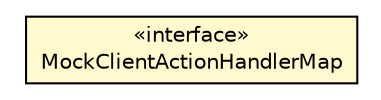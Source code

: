 #!/usr/local/bin/dot
#
# Class diagram 
# Generated by UMLGraph version R5_6-24-gf6e263 (http://www.umlgraph.org/)
#

digraph G {
	edge [fontname="Helvetica",fontsize=10,labelfontname="Helvetica",labelfontsize=10];
	node [fontname="Helvetica",fontsize=10,shape=plaintext];
	nodesep=0.25;
	ranksep=0.5;
	rankdir=LR;
	// com.gwtplatform.tester.MockClientActionHandlerMap
	c255164 [label=<<table title="com.gwtplatform.tester.MockClientActionHandlerMap" border="0" cellborder="1" cellspacing="0" cellpadding="2" port="p" bgcolor="lemonChiffon" href="./MockClientActionHandlerMap.html">
		<tr><td><table border="0" cellspacing="0" cellpadding="1">
<tr><td align="center" balign="center"> &#171;interface&#187; </td></tr>
<tr><td align="center" balign="center"> MockClientActionHandlerMap </td></tr>
		</table></td></tr>
		</table>>, URL="./MockClientActionHandlerMap.html", fontname="Helvetica", fontcolor="black", fontsize=10.0];
}

